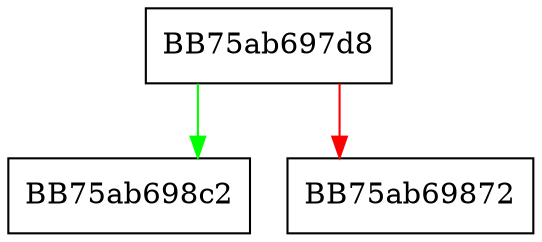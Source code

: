 digraph MetaVaultRecordAttributePersistContextQuery {
  node [shape="box"];
  graph [splines=ortho];
  BB75ab697d8 -> BB75ab698c2 [color="green"];
  BB75ab697d8 -> BB75ab69872 [color="red"];
}